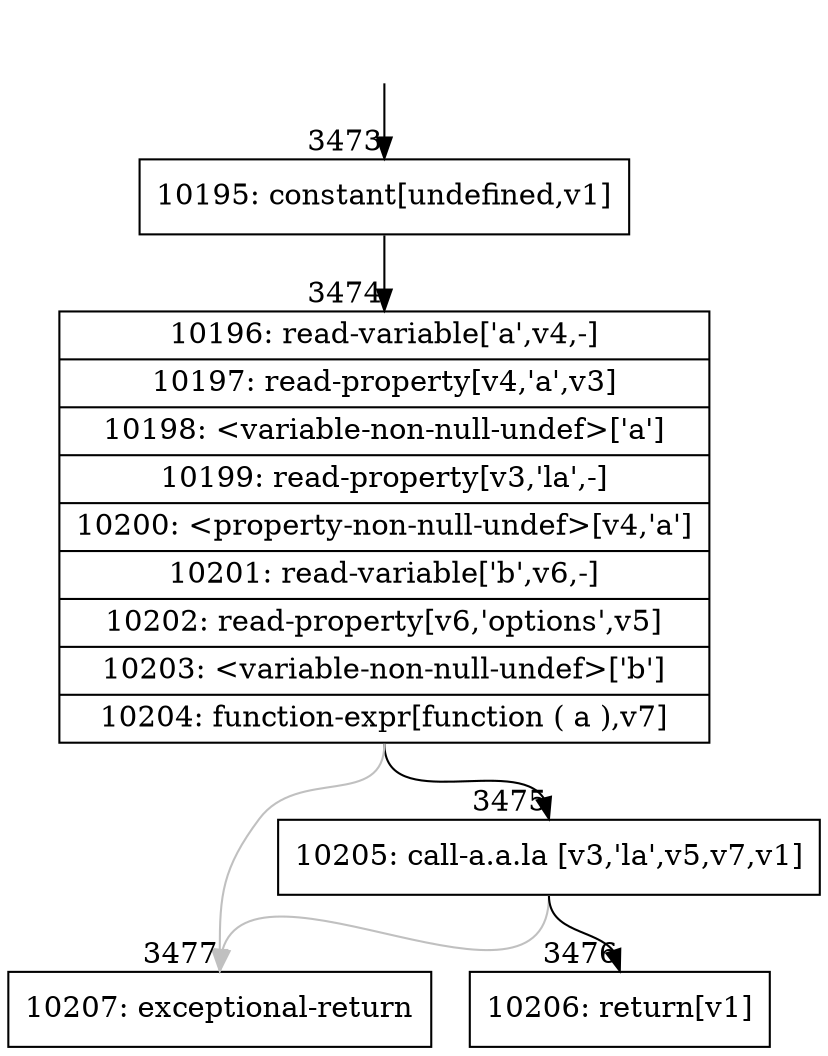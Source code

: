 digraph {
rankdir="TD"
BB_entry285[shape=none,label=""];
BB_entry285 -> BB3473 [tailport=s, headport=n, headlabel="    3473"]
BB3473 [shape=record label="{10195: constant[undefined,v1]}" ] 
BB3473 -> BB3474 [tailport=s, headport=n, headlabel="      3474"]
BB3474 [shape=record label="{10196: read-variable['a',v4,-]|10197: read-property[v4,'a',v3]|10198: \<variable-non-null-undef\>['a']|10199: read-property[v3,'la',-]|10200: \<property-non-null-undef\>[v4,'a']|10201: read-variable['b',v6,-]|10202: read-property[v6,'options',v5]|10203: \<variable-non-null-undef\>['b']|10204: function-expr[function ( a ),v7]}" ] 
BB3474 -> BB3475 [tailport=s, headport=n, headlabel="      3475"]
BB3474 -> BB3477 [tailport=s, headport=n, color=gray, headlabel="      3477"]
BB3475 [shape=record label="{10205: call-a.a.la [v3,'la',v5,v7,v1]}" ] 
BB3475 -> BB3476 [tailport=s, headport=n, headlabel="      3476"]
BB3475 -> BB3477 [tailport=s, headport=n, color=gray]
BB3476 [shape=record label="{10206: return[v1]}" ] 
BB3477 [shape=record label="{10207: exceptional-return}" ] 
}
